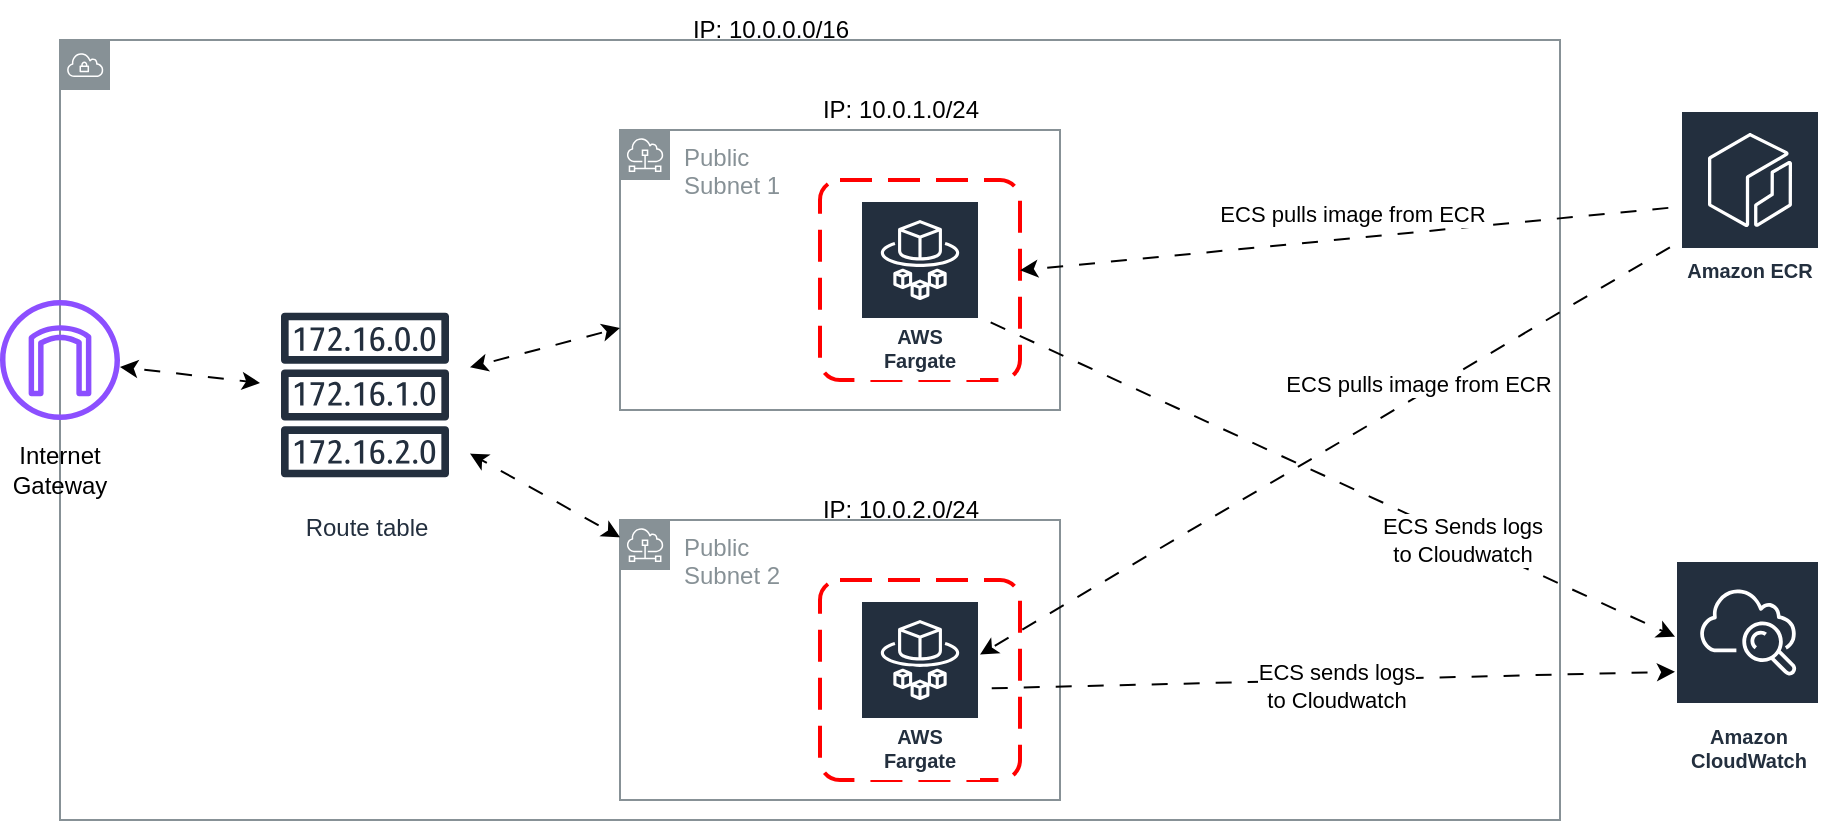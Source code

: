 <mxfile version="22.0.8" type="github">
  <diagram id="Ht1M8jgEwFfnCIfOTk4-" name="Page-1">
    <mxGraphModel dx="1195" dy="622" grid="1" gridSize="10" guides="1" tooltips="1" connect="1" arrows="1" fold="1" page="1" pageScale="1" pageWidth="1169" pageHeight="827" math="0" shadow="0">
      <root>
        <mxCell id="0" />
        <mxCell id="1" parent="0" />
        <mxCell id="usY2DlJmlBuPkNGMXfCU-2" value="" style="sketch=0;outlineConnect=0;gradientColor=none;html=1;whiteSpace=wrap;fontSize=12;fontStyle=0;shape=mxgraph.aws4.group;grIcon=mxgraph.aws4.group_vpc;strokeColor=#879196;fillColor=none;verticalAlign=top;align=left;spacingLeft=30;fontColor=#879196;dashed=0;" parent="1" vertex="1">
          <mxGeometry x="180" y="120" width="750" height="390" as="geometry" />
        </mxCell>
        <mxCell id="usY2DlJmlBuPkNGMXfCU-13" value="&lt;div&gt;Public&amp;nbsp;&lt;/div&gt;&lt;div&gt;Subnet 2&lt;/div&gt;&lt;div&gt;&lt;br&gt;&lt;/div&gt;" style="sketch=0;outlineConnect=0;gradientColor=none;html=1;whiteSpace=wrap;fontSize=12;fontStyle=0;shape=mxgraph.aws4.group;grIcon=mxgraph.aws4.group_subnet;strokeColor=#879196;fillColor=none;verticalAlign=top;align=left;spacingLeft=30;fontColor=#879196;dashed=0;" parent="1" vertex="1">
          <mxGeometry x="460" y="360" width="220" height="140" as="geometry" />
        </mxCell>
        <mxCell id="usY2DlJmlBuPkNGMXfCU-14" value="&lt;div&gt;Public&lt;/div&gt;&lt;div&gt;Subnet 1&lt;br&gt;&lt;/div&gt;" style="sketch=0;outlineConnect=0;gradientColor=none;html=1;whiteSpace=wrap;fontSize=12;fontStyle=0;shape=mxgraph.aws4.group;grIcon=mxgraph.aws4.group_subnet;strokeColor=#879196;fillColor=none;verticalAlign=top;align=left;spacingLeft=30;fontColor=#879196;dashed=0;" parent="1" vertex="1">
          <mxGeometry x="460" y="165" width="220" height="140" as="geometry" />
        </mxCell>
        <mxCell id="usY2DlJmlBuPkNGMXfCU-33" value="" style="rounded=1;arcSize=10;dashed=1;strokeColor=#ff0000;fillColor=none;gradientColor=none;dashPattern=8 4;strokeWidth=2;" parent="1" vertex="1">
          <mxGeometry x="560" y="190" width="100" height="100" as="geometry" />
        </mxCell>
        <mxCell id="usY2DlJmlBuPkNGMXfCU-7" value="" style="sketch=0;outlineConnect=0;fontColor=#232F3E;gradientColor=none;fillColor=#8C4FFF;strokeColor=none;dashed=0;verticalLabelPosition=bottom;verticalAlign=top;align=center;html=1;fontSize=12;fontStyle=0;aspect=fixed;pointerEvents=1;shape=mxgraph.aws4.internet_gateway;" parent="1" vertex="1">
          <mxGeometry x="150" y="250" width="60" height="60" as="geometry" />
        </mxCell>
        <mxCell id="usY2DlJmlBuPkNGMXfCU-10" value="&lt;div&gt;Internet Gateway&lt;/div&gt;" style="text;strokeColor=none;align=center;fillColor=none;html=1;verticalAlign=middle;whiteSpace=wrap;rounded=0;" parent="1" vertex="1">
          <mxGeometry x="150" y="320" width="60" height="30" as="geometry" />
        </mxCell>
        <mxCell id="usY2DlJmlBuPkNGMXfCU-16" value="AWS Fargate" style="sketch=0;outlineConnect=0;fontColor=#232F3E;gradientColor=none;strokeColor=#ffffff;fillColor=#232F3E;dashed=0;verticalLabelPosition=middle;verticalAlign=bottom;align=center;html=1;whiteSpace=wrap;fontSize=10;fontStyle=1;spacing=3;shape=mxgraph.aws4.productIcon;prIcon=mxgraph.aws4.fargate;" parent="1" vertex="1">
          <mxGeometry x="580" y="200" width="60" height="90" as="geometry" />
        </mxCell>
        <mxCell id="usY2DlJmlBuPkNGMXfCU-17" value="&lt;div&gt;IP: 10.0.0.0/16&lt;/div&gt;" style="text;html=1;align=center;verticalAlign=middle;resizable=0;points=[];autosize=1;strokeColor=none;fillColor=none;" parent="1" vertex="1">
          <mxGeometry x="485" y="100" width="100" height="30" as="geometry" />
        </mxCell>
        <mxCell id="usY2DlJmlBuPkNGMXfCU-18" value="&lt;div&gt;IP: 10.0.2.0/24&lt;/div&gt;" style="text;html=1;align=center;verticalAlign=middle;resizable=0;points=[];autosize=1;strokeColor=none;fillColor=none;" parent="1" vertex="1">
          <mxGeometry x="550" y="340" width="100" height="30" as="geometry" />
        </mxCell>
        <mxCell id="usY2DlJmlBuPkNGMXfCU-19" value="&lt;div&gt;IP: 10.0.1.0/24&lt;/div&gt;" style="text;html=1;align=center;verticalAlign=middle;resizable=0;points=[];autosize=1;strokeColor=none;fillColor=none;" parent="1" vertex="1">
          <mxGeometry x="550" y="140" width="100" height="30" as="geometry" />
        </mxCell>
        <mxCell id="usY2DlJmlBuPkNGMXfCU-20" value="Route table" style="sketch=0;outlineConnect=0;fontColor=#232F3E;gradientColor=none;strokeColor=#232F3E;fillColor=#ffffff;dashed=0;verticalLabelPosition=bottom;verticalAlign=top;align=center;html=1;fontSize=12;fontStyle=0;aspect=fixed;shape=mxgraph.aws4.resourceIcon;resIcon=mxgraph.aws4.route_table;" parent="1" vertex="1">
          <mxGeometry x="280" y="245" width="105" height="105" as="geometry" />
        </mxCell>
        <mxCell id="usY2DlJmlBuPkNGMXfCU-21" value="" style="endArrow=classic;startArrow=classic;html=1;rounded=0;flowAnimation=1;" parent="1" source="usY2DlJmlBuPkNGMXfCU-20" target="usY2DlJmlBuPkNGMXfCU-14" edge="1">
          <mxGeometry width="50" height="50" relative="1" as="geometry">
            <mxPoint x="390" y="230" as="sourcePoint" />
            <mxPoint x="440" y="180" as="targetPoint" />
          </mxGeometry>
        </mxCell>
        <mxCell id="usY2DlJmlBuPkNGMXfCU-22" value="" style="endArrow=classic;startArrow=classic;html=1;rounded=0;flowAnimation=1;" parent="1" source="usY2DlJmlBuPkNGMXfCU-13" target="usY2DlJmlBuPkNGMXfCU-20" edge="1">
          <mxGeometry width="50" height="50" relative="1" as="geometry">
            <mxPoint x="350" y="439" as="sourcePoint" />
            <mxPoint x="400" y="389" as="targetPoint" />
          </mxGeometry>
        </mxCell>
        <mxCell id="usY2DlJmlBuPkNGMXfCU-24" value="" style="endArrow=classic;startArrow=classic;html=1;rounded=0;flowAnimation=1;" parent="1" source="usY2DlJmlBuPkNGMXfCU-7" target="usY2DlJmlBuPkNGMXfCU-20" edge="1">
          <mxGeometry width="50" height="50" relative="1" as="geometry">
            <mxPoint x="395" y="294" as="sourcePoint" />
            <mxPoint x="470" y="274" as="targetPoint" />
          </mxGeometry>
        </mxCell>
        <mxCell id="usY2DlJmlBuPkNGMXfCU-36" value="" style="rounded=1;arcSize=10;dashed=1;strokeColor=#ff0000;fillColor=none;gradientColor=none;dashPattern=8 4;strokeWidth=2;" parent="1" vertex="1">
          <mxGeometry x="560" y="390" width="100" height="100" as="geometry" />
        </mxCell>
        <mxCell id="usY2DlJmlBuPkNGMXfCU-15" value="AWS Fargate" style="sketch=0;outlineConnect=0;fontColor=#232F3E;gradientColor=none;strokeColor=#ffffff;fillColor=#232F3E;dashed=0;verticalLabelPosition=middle;verticalAlign=bottom;align=center;html=1;whiteSpace=wrap;fontSize=10;fontStyle=1;spacing=3;shape=mxgraph.aws4.productIcon;prIcon=mxgraph.aws4.fargate;" parent="1" vertex="1">
          <mxGeometry x="580" y="400" width="60" height="90" as="geometry" />
        </mxCell>
        <mxCell id="usY2DlJmlBuPkNGMXfCU-39" value="&lt;br&gt;&lt;div&gt;&lt;br&gt;&lt;/div&gt;&lt;div&gt;&lt;br&gt;&lt;/div&gt;&lt;div&gt;&lt;br&gt;&lt;/div&gt;&lt;div&gt;&lt;br&gt;&lt;/div&gt;&lt;div&gt;&lt;br&gt;&lt;/div&gt;&lt;div&gt;Amazon ECR&lt;/div&gt;" style="sketch=0;outlineConnect=0;fontColor=#232F3E;gradientColor=none;strokeColor=#ffffff;fillColor=#232F3E;dashed=0;verticalLabelPosition=middle;verticalAlign=bottom;align=center;html=1;whiteSpace=wrap;fontSize=10;fontStyle=1;spacing=3;shape=mxgraph.aws4.productIcon;prIcon=mxgraph.aws4.ecr;" parent="1" vertex="1">
          <mxGeometry x="990" y="155" width="70" height="90" as="geometry" />
        </mxCell>
        <mxCell id="usY2DlJmlBuPkNGMXfCU-40" value="Amazon CloudWatch" style="sketch=0;outlineConnect=0;fontColor=#232F3E;gradientColor=none;strokeColor=#ffffff;fillColor=#232F3E;dashed=0;verticalLabelPosition=middle;verticalAlign=bottom;align=center;html=1;whiteSpace=wrap;fontSize=10;fontStyle=1;spacing=3;shape=mxgraph.aws4.productIcon;prIcon=mxgraph.aws4.cloudwatch;" parent="1" vertex="1">
          <mxGeometry x="987.5" y="380" width="72.5" height="110" as="geometry" />
        </mxCell>
        <mxCell id="usY2DlJmlBuPkNGMXfCU-41" value="ECS pulls image from ECR" style="endArrow=classic;html=1;rounded=0;flowAnimation=1;" parent="1" source="usY2DlJmlBuPkNGMXfCU-39" target="usY2DlJmlBuPkNGMXfCU-33" edge="1">
          <mxGeometry x="-0.012" y="-12" width="50" height="50" relative="1" as="geometry">
            <mxPoint x="540" y="330" as="sourcePoint" />
            <mxPoint x="590" y="280" as="targetPoint" />
            <mxPoint as="offset" />
          </mxGeometry>
        </mxCell>
        <mxCell id="usY2DlJmlBuPkNGMXfCU-42" value="" style="endArrow=classic;html=1;rounded=0;noJump=0;flowAnimation=1;ignoreEdge=0;orthogonal=0;enumerate=0;comic=0;orthogonalLoop=0;" parent="1" source="usY2DlJmlBuPkNGMXfCU-39" target="usY2DlJmlBuPkNGMXfCU-15" edge="1">
          <mxGeometry width="50" height="50" relative="1" as="geometry">
            <mxPoint x="820" y="229" as="sourcePoint" />
            <mxPoint x="670" y="245" as="targetPoint" />
          </mxGeometry>
        </mxCell>
        <mxCell id="usY2DlJmlBuPkNGMXfCU-43" value="ECS pulls image from ECR" style="edgeLabel;html=1;align=center;verticalAlign=middle;resizable=0;points=[];" parent="usY2DlJmlBuPkNGMXfCU-42" vertex="1" connectable="0">
          <mxGeometry x="-0.052" y="2" relative="1" as="geometry">
            <mxPoint x="34" y="-28" as="offset" />
          </mxGeometry>
        </mxCell>
        <mxCell id="usY2DlJmlBuPkNGMXfCU-44" value="" style="endArrow=classic;html=1;rounded=0;flowAnimation=1;" parent="1" source="usY2DlJmlBuPkNGMXfCU-15" target="usY2DlJmlBuPkNGMXfCU-40" edge="1">
          <mxGeometry width="50" height="50" relative="1" as="geometry">
            <mxPoint x="540" y="330" as="sourcePoint" />
            <mxPoint x="590" y="280" as="targetPoint" />
          </mxGeometry>
        </mxCell>
        <mxCell id="usY2DlJmlBuPkNGMXfCU-47" value="&lt;div&gt;ECS sends logs&lt;/div&gt;&lt;div&gt;to Cloudwatch&lt;/div&gt;" style="edgeLabel;html=1;align=center;verticalAlign=middle;resizable=0;points=[];" parent="usY2DlJmlBuPkNGMXfCU-44" vertex="1" connectable="0">
          <mxGeometry x="-0.061" y="-3" relative="1" as="geometry">
            <mxPoint x="15" y="-1" as="offset" />
          </mxGeometry>
        </mxCell>
        <mxCell id="usY2DlJmlBuPkNGMXfCU-45" value="" style="endArrow=classic;html=1;rounded=0;flowAnimation=1;" parent="1" source="usY2DlJmlBuPkNGMXfCU-16" target="usY2DlJmlBuPkNGMXfCU-40" edge="1">
          <mxGeometry width="50" height="50" relative="1" as="geometry">
            <mxPoint x="650" y="454" as="sourcePoint" />
            <mxPoint x="810" y="451" as="targetPoint" />
          </mxGeometry>
        </mxCell>
        <mxCell id="usY2DlJmlBuPkNGMXfCU-46" value="&lt;div&gt;ECS Sends logs&lt;/div&gt;&lt;div&gt;to Cloudwatch&lt;br&gt;&lt;/div&gt;" style="edgeLabel;html=1;align=center;verticalAlign=middle;resizable=0;points=[];" parent="usY2DlJmlBuPkNGMXfCU-45" vertex="1" connectable="0">
          <mxGeometry x="0.381" y="-1" relative="1" as="geometry">
            <mxPoint x="1" as="offset" />
          </mxGeometry>
        </mxCell>
      </root>
    </mxGraphModel>
  </diagram>
</mxfile>
